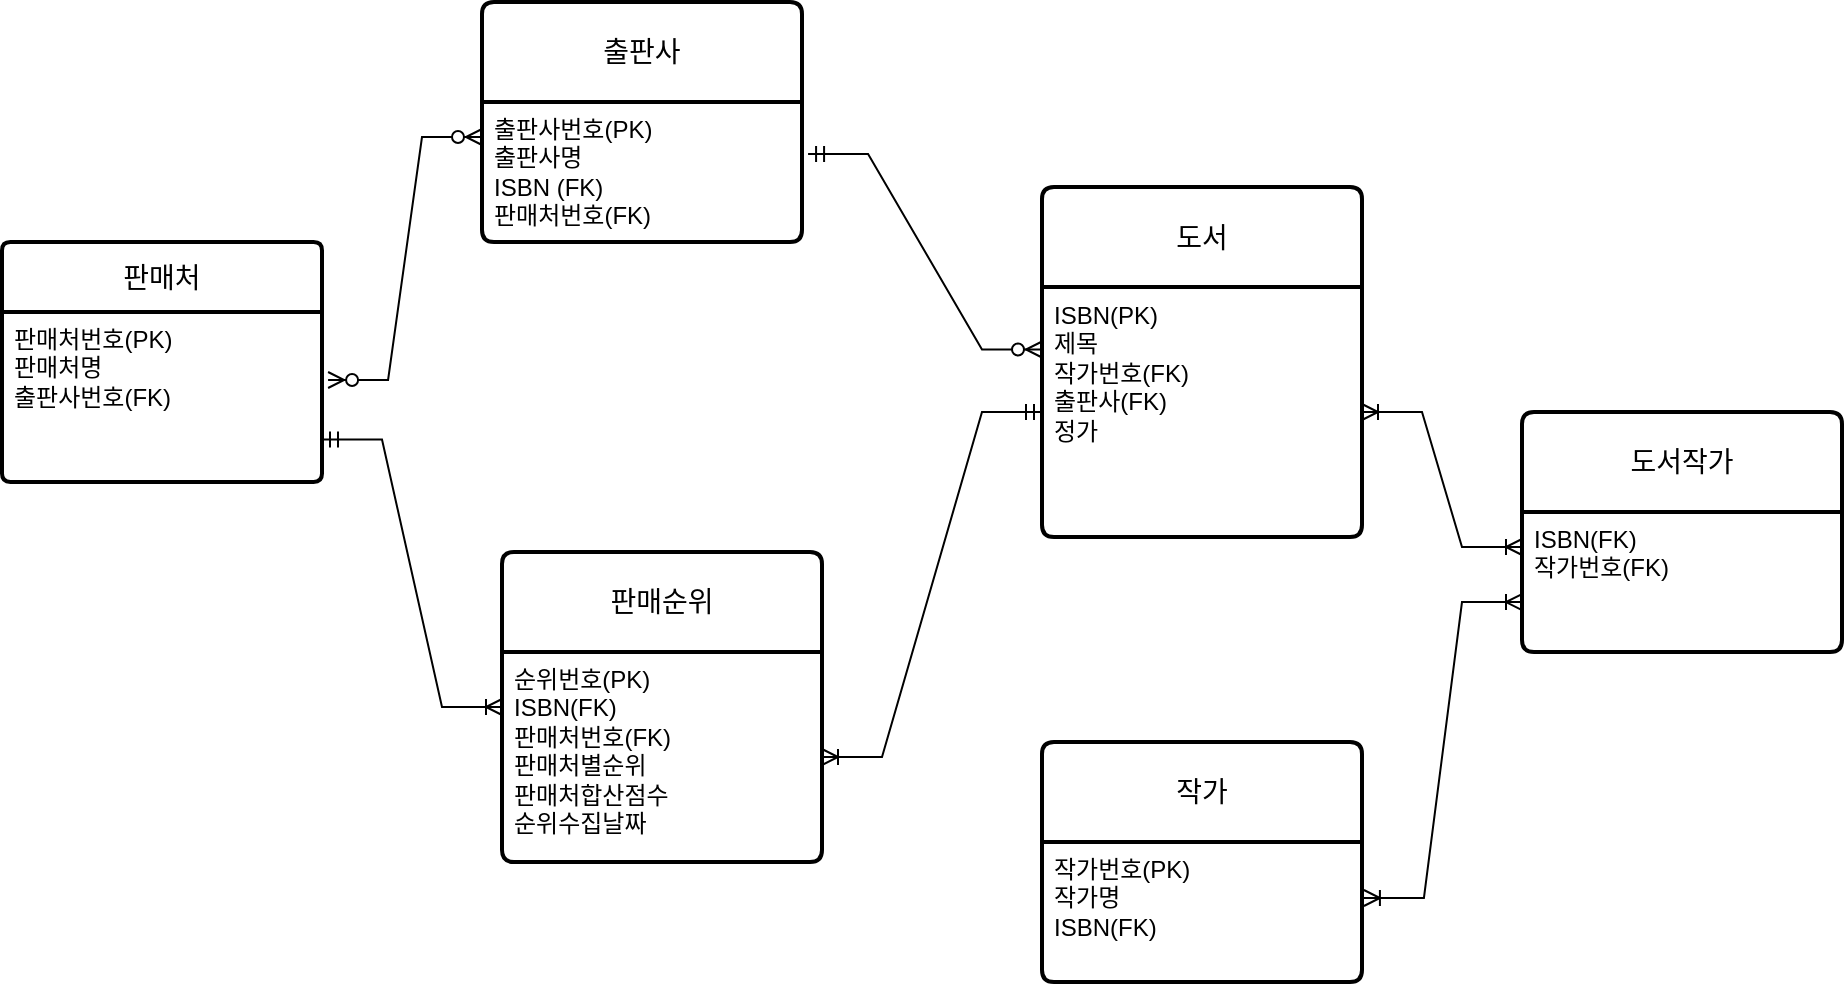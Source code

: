 <mxfile version="23.1.5" type="google">
  <diagram name="Page-1" id="2ca16b54-16f6-2749-3443-fa8db7711227">
    <mxGraphModel grid="1" page="1" gridSize="10" guides="1" tooltips="1" connect="1" arrows="1" fold="1" pageScale="1" pageWidth="1100" pageHeight="850" background="none" math="0" shadow="0">
      <root>
        <mxCell id="0" />
        <mxCell id="1" parent="0" />
        <mxCell id="qVjWGEyqw6IPw_FK09M--2" value="판매처" style="swimlane;childLayout=stackLayout;horizontal=1;startSize=35;horizontalStack=0;rounded=1;fontSize=14;fontStyle=0;strokeWidth=2;resizeParent=0;resizeLast=1;shadow=0;dashed=0;align=center;arcSize=4;whiteSpace=wrap;html=1;" vertex="1" parent="1">
          <mxGeometry x="30" y="250" width="160" height="120" as="geometry">
            <mxRectangle x="490" y="135" width="80" height="50" as="alternateBounds" />
          </mxGeometry>
        </mxCell>
        <mxCell id="qVjWGEyqw6IPw_FK09M--3" value="판매처번호(PK)&lt;br&gt;판매처명&lt;br&gt;출판사번호(FK)" style="align=left;strokeColor=none;fillColor=none;spacingLeft=4;fontSize=12;verticalAlign=top;resizable=0;rotatable=0;part=1;html=1;" vertex="1" parent="qVjWGEyqw6IPw_FK09M--2">
          <mxGeometry y="35" width="160" height="85" as="geometry" />
        </mxCell>
        <mxCell id="qVjWGEyqw6IPw_FK09M--8" value="출판사" style="swimlane;childLayout=stackLayout;horizontal=1;startSize=50;horizontalStack=0;rounded=1;fontSize=14;fontStyle=0;strokeWidth=2;resizeParent=0;resizeLast=1;shadow=0;dashed=0;align=center;arcSize=4;whiteSpace=wrap;html=1;" vertex="1" parent="1">
          <mxGeometry x="270" y="130" width="160" height="120" as="geometry" />
        </mxCell>
        <mxCell id="qVjWGEyqw6IPw_FK09M--9" value="출판사번호(PK)&lt;br&gt;출판사명&lt;br&gt;ISBN (FK)&lt;br&gt;판매처번호(FK)" style="align=left;strokeColor=none;fillColor=none;spacingLeft=4;fontSize=12;verticalAlign=top;resizable=0;rotatable=0;part=1;html=1;" vertex="1" parent="qVjWGEyqw6IPw_FK09M--8">
          <mxGeometry y="50" width="160" height="70" as="geometry" />
        </mxCell>
        <mxCell id="qVjWGEyqw6IPw_FK09M--10" value="작가" style="swimlane;childLayout=stackLayout;horizontal=1;startSize=50;horizontalStack=0;rounded=1;fontSize=14;fontStyle=0;strokeWidth=2;resizeParent=0;resizeLast=1;shadow=0;dashed=0;align=center;arcSize=4;whiteSpace=wrap;html=1;" vertex="1" parent="1">
          <mxGeometry x="550" y="500" width="160" height="120" as="geometry" />
        </mxCell>
        <mxCell id="qVjWGEyqw6IPw_FK09M--11" value="작가번호(PK)&lt;br&gt;작가명&lt;br&gt;ISBN(FK)" style="align=left;strokeColor=none;fillColor=none;spacingLeft=4;fontSize=12;verticalAlign=top;resizable=0;rotatable=0;part=1;html=1;" vertex="1" parent="qVjWGEyqw6IPw_FK09M--10">
          <mxGeometry y="50" width="160" height="70" as="geometry" />
        </mxCell>
        <mxCell id="qVjWGEyqw6IPw_FK09M--12" value="도서" style="swimlane;childLayout=stackLayout;horizontal=1;startSize=50;horizontalStack=0;rounded=1;fontSize=14;fontStyle=0;strokeWidth=2;resizeParent=0;resizeLast=1;shadow=0;dashed=0;align=center;arcSize=4;whiteSpace=wrap;html=1;" vertex="1" parent="1">
          <mxGeometry x="550" y="222.5" width="160" height="175" as="geometry" />
        </mxCell>
        <mxCell id="qVjWGEyqw6IPw_FK09M--13" value="ISBN(PK)&lt;br&gt;제목&lt;br&gt;작가번호(FK)&lt;br&gt;출판사(FK)&lt;br&gt;정가" style="align=left;strokeColor=none;fillColor=none;spacingLeft=4;fontSize=12;verticalAlign=top;resizable=0;rotatable=0;part=1;html=1;" vertex="1" parent="qVjWGEyqw6IPw_FK09M--12">
          <mxGeometry y="50" width="160" height="125" as="geometry" />
        </mxCell>
        <mxCell id="qVjWGEyqw6IPw_FK09M--16" value="" style="edgeStyle=entityRelationEdgeStyle;fontSize=12;html=1;endArrow=ERzeroToMany;startArrow=ERmandOne;rounded=0;exitX=1.019;exitY=0.371;exitDx=0;exitDy=0;exitPerimeter=0;entryX=0;entryY=0.25;entryDx=0;entryDy=0;" edge="1" parent="1" source="qVjWGEyqw6IPw_FK09M--9" target="qVjWGEyqw6IPw_FK09M--13">
          <mxGeometry width="100" height="100" relative="1" as="geometry">
            <mxPoint x="300" y="425" as="sourcePoint" />
            <mxPoint x="400" y="325" as="targetPoint" />
            <Array as="points">
              <mxPoint x="200" y="315" />
            </Array>
          </mxGeometry>
        </mxCell>
        <mxCell id="qVjWGEyqw6IPw_FK09M--19" value="" style="edgeStyle=entityRelationEdgeStyle;fontSize=12;html=1;endArrow=ERzeroToMany;endFill=1;startArrow=ERzeroToMany;rounded=0;entryX=0;entryY=0.25;entryDx=0;entryDy=0;exitX=1.019;exitY=0.4;exitDx=0;exitDy=0;exitPerimeter=0;" edge="1" parent="1" source="qVjWGEyqw6IPw_FK09M--3" target="qVjWGEyqw6IPw_FK09M--9">
          <mxGeometry width="100" height="100" relative="1" as="geometry">
            <mxPoint x="470" y="495" as="sourcePoint" />
            <mxPoint x="570" y="395" as="targetPoint" />
          </mxGeometry>
        </mxCell>
        <mxCell id="qVjWGEyqw6IPw_FK09M--21" value="판매순위" style="swimlane;childLayout=stackLayout;horizontal=1;startSize=50;horizontalStack=0;rounded=1;fontSize=14;fontStyle=0;strokeWidth=2;resizeParent=0;resizeLast=1;shadow=0;dashed=0;align=center;arcSize=4;whiteSpace=wrap;html=1;" vertex="1" parent="1">
          <mxGeometry x="280" y="405" width="160" height="155" as="geometry" />
        </mxCell>
        <mxCell id="qVjWGEyqw6IPw_FK09M--22" value="순위번호(PK)&lt;br&gt;ISBN(FK)&lt;br&gt;판매처번호(FK)&lt;br&gt;판매처별순위&lt;br&gt;판매처합산점수&lt;br&gt;순위수집날짜" style="align=left;strokeColor=none;fillColor=none;spacingLeft=4;fontSize=12;verticalAlign=top;resizable=0;rotatable=0;part=1;html=1;" vertex="1" parent="qVjWGEyqw6IPw_FK09M--21">
          <mxGeometry y="50" width="160" height="105" as="geometry" />
        </mxCell>
        <mxCell id="qVjWGEyqw6IPw_FK09M--25" value="" style="edgeStyle=entityRelationEdgeStyle;fontSize=12;html=1;endArrow=ERoneToMany;startArrow=ERmandOne;rounded=0;exitX=0;exitY=0.5;exitDx=0;exitDy=0;" edge="1" parent="1" source="qVjWGEyqw6IPw_FK09M--13" target="qVjWGEyqw6IPw_FK09M--22">
          <mxGeometry width="100" height="100" relative="1" as="geometry">
            <mxPoint x="470" y="495" as="sourcePoint" />
            <mxPoint x="570" y="395" as="targetPoint" />
          </mxGeometry>
        </mxCell>
        <mxCell id="qVjWGEyqw6IPw_FK09M--26" value="" style="edgeStyle=entityRelationEdgeStyle;fontSize=12;html=1;endArrow=ERoneToMany;startArrow=ERmandOne;rounded=0;exitX=1;exitY=0.75;exitDx=0;exitDy=0;entryX=0;entryY=0.5;entryDx=0;entryDy=0;" edge="1" parent="1" source="qVjWGEyqw6IPw_FK09M--3" target="qVjWGEyqw6IPw_FK09M--21">
          <mxGeometry width="100" height="100" relative="1" as="geometry">
            <mxPoint x="110" y="460" as="sourcePoint" />
            <mxPoint x="210" y="360" as="targetPoint" />
          </mxGeometry>
        </mxCell>
        <mxCell id="MbhKPAQph5qlsE4CJsqf-1" value="도서작가" style="swimlane;childLayout=stackLayout;horizontal=1;startSize=50;horizontalStack=0;rounded=1;fontSize=14;fontStyle=0;strokeWidth=2;resizeParent=0;resizeLast=1;shadow=0;dashed=0;align=center;arcSize=4;whiteSpace=wrap;html=1;" vertex="1" parent="1">
          <mxGeometry x="790" y="335" width="160" height="120" as="geometry" />
        </mxCell>
        <mxCell id="MbhKPAQph5qlsE4CJsqf-2" value="ISBN(FK)&lt;br&gt;작가번호(FK)" style="align=left;strokeColor=none;fillColor=none;spacingLeft=4;fontSize=12;verticalAlign=top;resizable=0;rotatable=0;part=1;html=1;" vertex="1" parent="MbhKPAQph5qlsE4CJsqf-1">
          <mxGeometry y="50" width="160" height="70" as="geometry" />
        </mxCell>
        <mxCell id="MbhKPAQph5qlsE4CJsqf-3" value="" style="edgeStyle=entityRelationEdgeStyle;fontSize=12;html=1;endArrow=ERoneToMany;startArrow=ERoneToMany;rounded=0;entryX=0;entryY=0.25;entryDx=0;entryDy=0;exitX=1;exitY=0.5;exitDx=0;exitDy=0;" edge="1" parent="1" source="qVjWGEyqw6IPw_FK09M--13" target="MbhKPAQph5qlsE4CJsqf-2">
          <mxGeometry width="100" height="100" relative="1" as="geometry">
            <mxPoint x="680" y="595" as="sourcePoint" />
            <mxPoint x="780" y="495" as="targetPoint" />
          </mxGeometry>
        </mxCell>
        <mxCell id="MbhKPAQph5qlsE4CJsqf-4" value="" style="edgeStyle=entityRelationEdgeStyle;fontSize=12;html=1;endArrow=ERoneToMany;startArrow=ERoneToMany;rounded=0;exitX=1.006;exitY=0.4;exitDx=0;exitDy=0;movable=1;resizable=1;rotatable=1;deletable=1;editable=1;locked=0;connectable=1;exitPerimeter=0;entryX=0;entryY=0.643;entryDx=0;entryDy=0;entryPerimeter=0;" edge="1" parent="1" source="qVjWGEyqw6IPw_FK09M--11" target="MbhKPAQph5qlsE4CJsqf-2">
          <mxGeometry width="100" height="100" relative="1" as="geometry">
            <mxPoint x="680" y="632.5" as="sourcePoint" />
            <mxPoint x="1020" y="440" as="targetPoint" />
            <Array as="points">
              <mxPoint x="970" y="480" />
            </Array>
          </mxGeometry>
        </mxCell>
      </root>
    </mxGraphModel>
  </diagram>
</mxfile>
